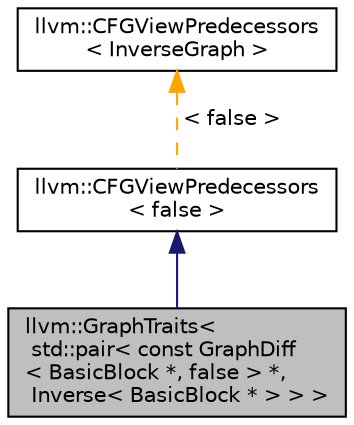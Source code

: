 digraph "llvm::GraphTraits&lt; std::pair&lt; const GraphDiff&lt; BasicBlock *, false &gt; *, Inverse&lt; BasicBlock * &gt; &gt; &gt;"
{
 // LATEX_PDF_SIZE
  bgcolor="transparent";
  edge [fontname="Helvetica",fontsize="10",labelfontname="Helvetica",labelfontsize="10"];
  node [fontname="Helvetica",fontsize="10",shape="box"];
  Node1 [label="llvm::GraphTraits\<\l std::pair\< const GraphDiff\l\< BasicBlock *, false \> *,\l Inverse\< BasicBlock * \> \> \>",height=0.2,width=0.4,color="black", fillcolor="grey75", style="filled", fontcolor="black",tooltip=" "];
  Node2 -> Node1 [dir="back",color="midnightblue",fontsize="10",style="solid",fontname="Helvetica"];
  Node2 [label="llvm::CFGViewPredecessors\l\< false \>",height=0.2,width=0.4,color="black",URL="$structllvm_1_1CFGViewPredecessors.html",tooltip=" "];
  Node3 -> Node2 [dir="back",color="orange",fontsize="10",style="dashed",label=" \< false \>" ,fontname="Helvetica"];
  Node3 [label="llvm::CFGViewPredecessors\l\< InverseGraph \>",height=0.2,width=0.4,color="black",URL="$structllvm_1_1CFGViewPredecessors.html",tooltip=" "];
}
